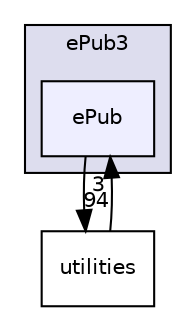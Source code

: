 digraph "/Users/rkwright/Documents/github/readium-sdk/ePub3/ePub" {
  compound=true
  node [ fontsize="10", fontname="Helvetica"];
  edge [ labelfontsize="10", labelfontname="Helvetica"];
  subgraph clusterdir_99f496c3a760cbc050f4a6d0965ed892 {
    graph [ bgcolor="#ddddee", pencolor="black", label="ePub3" fontname="Helvetica", fontsize="10", URL="dir_99f496c3a760cbc050f4a6d0965ed892.xhtml"]
  dir_d81697a4833f1d44a7e9bc8387132cc4 [shape=box, label="ePub", style="filled", fillcolor="#eeeeff", pencolor="black", URL="dir_d81697a4833f1d44a7e9bc8387132cc4.xhtml"];
  }
  dir_090fe5b49b20e659802fc7ff806b453c [shape=box label="utilities" URL="dir_090fe5b49b20e659802fc7ff806b453c.xhtml"];
  dir_d81697a4833f1d44a7e9bc8387132cc4->dir_090fe5b49b20e659802fc7ff806b453c [headlabel="94", labeldistance=1.5 headhref="dir_000003_000004.xhtml"];
  dir_090fe5b49b20e659802fc7ff806b453c->dir_d81697a4833f1d44a7e9bc8387132cc4 [headlabel="3", labeldistance=1.5 headhref="dir_000004_000003.xhtml"];
}
